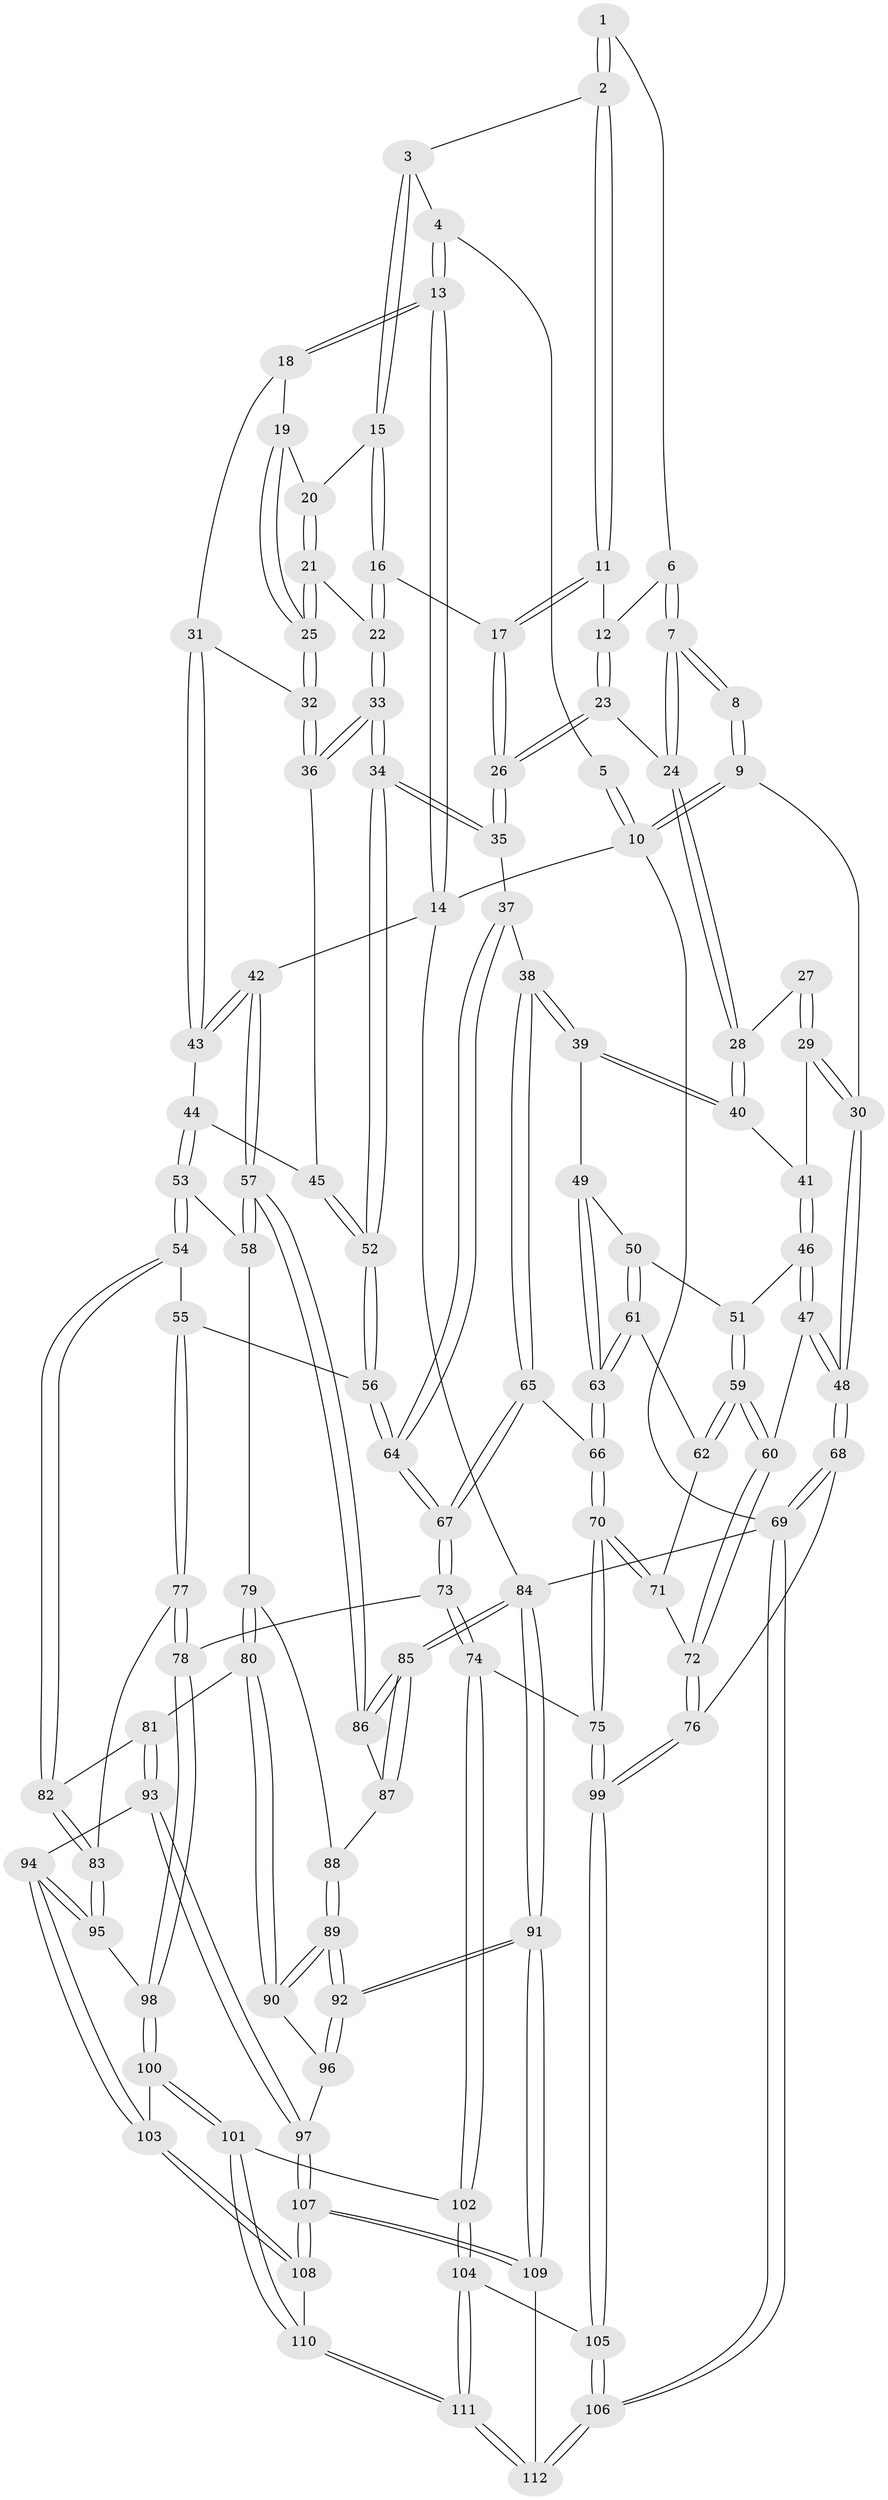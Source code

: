 // Generated by graph-tools (version 1.1) at 2025/01/03/09/25 05:01:17]
// undirected, 112 vertices, 277 edges
graph export_dot {
graph [start="1"]
  node [color=gray90,style=filled];
  1 [pos="+0.40436973842610846+0"];
  2 [pos="+0.5724295588885369+0.06431878944576588"];
  3 [pos="+0.6930583113105526+0.0016682337511202347"];
  4 [pos="+0.7745440599403584+0"];
  5 [pos="+0.40188047828812506+0"];
  6 [pos="+0.4028534540917836+0"];
  7 [pos="+0.3418468937769997+0.07835724866422022"];
  8 [pos="+0.12490542644106828+0.0017842945509962858"];
  9 [pos="+0+0"];
  10 [pos="+0+0"];
  11 [pos="+0.5448794624615378+0.09779534067510602"];
  12 [pos="+0.5036557663074104+0.09991164536316223"];
  13 [pos="+1+0"];
  14 [pos="+1+0"];
  15 [pos="+0.6936290494008303+0.005358689165889654"];
  16 [pos="+0.6545024919835637+0.1538188820088552"];
  17 [pos="+0.5774978006886021+0.1588059437122721"];
  18 [pos="+0.931614808796939+0.07801529830156331"];
  19 [pos="+0.7973615257694989+0.12376452800492999"];
  20 [pos="+0.747760626786843+0.09352911022274663"];
  21 [pos="+0.7351532112666564+0.17229189485756108"];
  22 [pos="+0.6762103051880453+0.19068970295584248"];
  23 [pos="+0.46343329626027807+0.13299358696552463"];
  24 [pos="+0.34459117880182666+0.132219494495581"];
  25 [pos="+0.7975594741385182+0.20512867384206354"];
  26 [pos="+0.5297183787470299+0.2767803079393361"];
  27 [pos="+0.21323668660194928+0.12223111845816798"];
  28 [pos="+0.3331763231163804+0.15296011612468524"];
  29 [pos="+0.13454302049607478+0.21776275092706124"];
  30 [pos="+0+0"];
  31 [pos="+0.8597799419756457+0.22409987766496647"];
  32 [pos="+0.8155309181366134+0.23313966407163847"];
  33 [pos="+0.6640751532687775+0.3138307153073324"];
  34 [pos="+0.6616796670543095+0.31730888579688044"];
  35 [pos="+0.5292790582879947+0.3056566834666891"];
  36 [pos="+0.8108963204784199+0.23934638500656127"];
  37 [pos="+0.5268414656267942+0.30723658529182046"];
  38 [pos="+0.4325936116345216+0.3357704325348183"];
  39 [pos="+0.38868894759480477+0.3161984535354308"];
  40 [pos="+0.3261443814020269+0.21548778204713054"];
  41 [pos="+0.17214134927120275+0.26050015055124687"];
  42 [pos="+1+0.3637762366917241"];
  43 [pos="+0.974636150406707+0.31160334690767433"];
  44 [pos="+0.842085371258874+0.36500102323136857"];
  45 [pos="+0.8340500975747042+0.3604572899650709"];
  46 [pos="+0.1692167728743116+0.2812793398501758"];
  47 [pos="+0.00594029132378993+0.4434316020731082"];
  48 [pos="+0+0.42812484429570585"];
  49 [pos="+0.3178940730382256+0.36306628104565286"];
  50 [pos="+0.25245731012421696+0.3769218238097355"];
  51 [pos="+0.22274275076164832+0.36824521229927043"];
  52 [pos="+0.6946438774022433+0.3765317383337191"];
  53 [pos="+0.86290360804302+0.49200807514488626"];
  54 [pos="+0.8006361760448831+0.5362659447062982"];
  55 [pos="+0.7196324295802399+0.505740955168669"];
  56 [pos="+0.702855913261874+0.49486958147848503"];
  57 [pos="+1+0.41446055263051285"];
  58 [pos="+1+0.4681476604360259"];
  59 [pos="+0.11022910136385342+0.4880402068471621"];
  60 [pos="+0.1020256001186819+0.4897555235648756"];
  61 [pos="+0.24929323022821487+0.4946530727100017"];
  62 [pos="+0.21026737079660082+0.5018087999037681"];
  63 [pos="+0.3006233110653734+0.5081087660285059"];
  64 [pos="+0.5841968564671087+0.5390581801092958"];
  65 [pos="+0.4289988978430622+0.4713065094782483"];
  66 [pos="+0.322498655321993+0.524263628973772"];
  67 [pos="+0.5350945596939389+0.580238869646298"];
  68 [pos="+0+0.6105920771429145"];
  69 [pos="+0+1"];
  70 [pos="+0.3232968696426835+0.6560463584292409"];
  71 [pos="+0.22426543412189304+0.5700146578586722"];
  72 [pos="+0.1392454286902371+0.6557317897661998"];
  73 [pos="+0.5150784345987873+0.6790113158673315"];
  74 [pos="+0.3857073376302518+0.7130006361960812"];
  75 [pos="+0.3309683789041561+0.7028470593019771"];
  76 [pos="+0.14299755854431828+0.6980037098554477"];
  77 [pos="+0.6899341872957073+0.6330999951424523"];
  78 [pos="+0.5229792107318464+0.6860386491583504"];
  79 [pos="+0.9190392440637402+0.6459188004226052"];
  80 [pos="+0.8499830570672442+0.6474619054438379"];
  81 [pos="+0.838309799498924+0.6400508026360429"];
  82 [pos="+0.8236011214641757+0.6260212662580669"];
  83 [pos="+0.7328018167730396+0.6866178979875734"];
  84 [pos="+1+1"];
  85 [pos="+1+0.7296272267358925"];
  86 [pos="+1+0.526086980465709"];
  87 [pos="+0.9487277884900946+0.6681255922037296"];
  88 [pos="+0.945402532207777+0.6684229438520456"];
  89 [pos="+1+0.8909062923639556"];
  90 [pos="+0.8623833709193114+0.7002416825238136"];
  91 [pos="+1+1"];
  92 [pos="+1+0.9978335555349466"];
  93 [pos="+0.7665202782380685+0.8012916890929217"];
  94 [pos="+0.7392228129956445+0.7885501729086855"];
  95 [pos="+0.7272518535591808+0.6954354275747602"];
  96 [pos="+0.8030060987851353+0.8267671741239775"];
  97 [pos="+0.7948992304732814+0.8244791234946348"];
  98 [pos="+0.5372536261343035+0.7028385658883273"];
  99 [pos="+0.19105247390147423+0.7678985463049033"];
  100 [pos="+0.5728334991138158+0.776792688801883"];
  101 [pos="+0.44813993440990896+0.8920113156789516"];
  102 [pos="+0.4164955976813681+0.8973924785477561"];
  103 [pos="+0.6075537601299178+0.821477945577958"];
  104 [pos="+0.3819259356597596+0.9604989835063498"];
  105 [pos="+0.1873894174301689+0.7775660467535902"];
  106 [pos="+0+1"];
  107 [pos="+0.6740968491324222+0.9623767109261898"];
  108 [pos="+0.6113447915122011+0.8947359292003622"];
  109 [pos="+0.7942878974481369+1"];
  110 [pos="+0.5612386793761208+0.9218500344048609"];
  111 [pos="+0.37485493677309667+1"];
  112 [pos="+0.3669605169125176+1"];
  1 -- 2;
  1 -- 2;
  1 -- 6;
  2 -- 3;
  2 -- 11;
  2 -- 11;
  3 -- 4;
  3 -- 15;
  3 -- 15;
  4 -- 5;
  4 -- 13;
  4 -- 13;
  5 -- 10;
  5 -- 10;
  6 -- 7;
  6 -- 7;
  6 -- 12;
  7 -- 8;
  7 -- 8;
  7 -- 24;
  7 -- 24;
  8 -- 9;
  8 -- 9;
  9 -- 10;
  9 -- 10;
  9 -- 30;
  10 -- 14;
  10 -- 69;
  11 -- 12;
  11 -- 17;
  11 -- 17;
  12 -- 23;
  12 -- 23;
  13 -- 14;
  13 -- 14;
  13 -- 18;
  13 -- 18;
  14 -- 42;
  14 -- 84;
  15 -- 16;
  15 -- 16;
  15 -- 20;
  16 -- 17;
  16 -- 22;
  16 -- 22;
  17 -- 26;
  17 -- 26;
  18 -- 19;
  18 -- 31;
  19 -- 20;
  19 -- 25;
  19 -- 25;
  20 -- 21;
  20 -- 21;
  21 -- 22;
  21 -- 25;
  21 -- 25;
  22 -- 33;
  22 -- 33;
  23 -- 24;
  23 -- 26;
  23 -- 26;
  24 -- 28;
  24 -- 28;
  25 -- 32;
  25 -- 32;
  26 -- 35;
  26 -- 35;
  27 -- 28;
  27 -- 29;
  27 -- 29;
  28 -- 40;
  28 -- 40;
  29 -- 30;
  29 -- 30;
  29 -- 41;
  30 -- 48;
  30 -- 48;
  31 -- 32;
  31 -- 43;
  31 -- 43;
  32 -- 36;
  32 -- 36;
  33 -- 34;
  33 -- 34;
  33 -- 36;
  33 -- 36;
  34 -- 35;
  34 -- 35;
  34 -- 52;
  34 -- 52;
  35 -- 37;
  36 -- 45;
  37 -- 38;
  37 -- 64;
  37 -- 64;
  38 -- 39;
  38 -- 39;
  38 -- 65;
  38 -- 65;
  39 -- 40;
  39 -- 40;
  39 -- 49;
  40 -- 41;
  41 -- 46;
  41 -- 46;
  42 -- 43;
  42 -- 43;
  42 -- 57;
  42 -- 57;
  43 -- 44;
  44 -- 45;
  44 -- 53;
  44 -- 53;
  45 -- 52;
  45 -- 52;
  46 -- 47;
  46 -- 47;
  46 -- 51;
  47 -- 48;
  47 -- 48;
  47 -- 60;
  48 -- 68;
  48 -- 68;
  49 -- 50;
  49 -- 63;
  49 -- 63;
  50 -- 51;
  50 -- 61;
  50 -- 61;
  51 -- 59;
  51 -- 59;
  52 -- 56;
  52 -- 56;
  53 -- 54;
  53 -- 54;
  53 -- 58;
  54 -- 55;
  54 -- 82;
  54 -- 82;
  55 -- 56;
  55 -- 77;
  55 -- 77;
  56 -- 64;
  56 -- 64;
  57 -- 58;
  57 -- 58;
  57 -- 86;
  57 -- 86;
  58 -- 79;
  59 -- 60;
  59 -- 60;
  59 -- 62;
  59 -- 62;
  60 -- 72;
  60 -- 72;
  61 -- 62;
  61 -- 63;
  61 -- 63;
  62 -- 71;
  63 -- 66;
  63 -- 66;
  64 -- 67;
  64 -- 67;
  65 -- 66;
  65 -- 67;
  65 -- 67;
  66 -- 70;
  66 -- 70;
  67 -- 73;
  67 -- 73;
  68 -- 69;
  68 -- 69;
  68 -- 76;
  69 -- 106;
  69 -- 106;
  69 -- 84;
  70 -- 71;
  70 -- 71;
  70 -- 75;
  70 -- 75;
  71 -- 72;
  72 -- 76;
  72 -- 76;
  73 -- 74;
  73 -- 74;
  73 -- 78;
  74 -- 75;
  74 -- 102;
  74 -- 102;
  75 -- 99;
  75 -- 99;
  76 -- 99;
  76 -- 99;
  77 -- 78;
  77 -- 78;
  77 -- 83;
  78 -- 98;
  78 -- 98;
  79 -- 80;
  79 -- 80;
  79 -- 88;
  80 -- 81;
  80 -- 90;
  80 -- 90;
  81 -- 82;
  81 -- 93;
  81 -- 93;
  82 -- 83;
  82 -- 83;
  83 -- 95;
  83 -- 95;
  84 -- 85;
  84 -- 85;
  84 -- 91;
  84 -- 91;
  85 -- 86;
  85 -- 86;
  85 -- 87;
  85 -- 87;
  86 -- 87;
  87 -- 88;
  88 -- 89;
  88 -- 89;
  89 -- 90;
  89 -- 90;
  89 -- 92;
  89 -- 92;
  90 -- 96;
  91 -- 92;
  91 -- 92;
  91 -- 109;
  91 -- 109;
  92 -- 96;
  92 -- 96;
  93 -- 94;
  93 -- 97;
  93 -- 97;
  94 -- 95;
  94 -- 95;
  94 -- 103;
  94 -- 103;
  95 -- 98;
  96 -- 97;
  97 -- 107;
  97 -- 107;
  98 -- 100;
  98 -- 100;
  99 -- 105;
  99 -- 105;
  100 -- 101;
  100 -- 101;
  100 -- 103;
  101 -- 102;
  101 -- 110;
  101 -- 110;
  102 -- 104;
  102 -- 104;
  103 -- 108;
  103 -- 108;
  104 -- 105;
  104 -- 111;
  104 -- 111;
  105 -- 106;
  105 -- 106;
  106 -- 112;
  106 -- 112;
  107 -- 108;
  107 -- 108;
  107 -- 109;
  107 -- 109;
  108 -- 110;
  109 -- 112;
  110 -- 111;
  110 -- 111;
  111 -- 112;
  111 -- 112;
}
